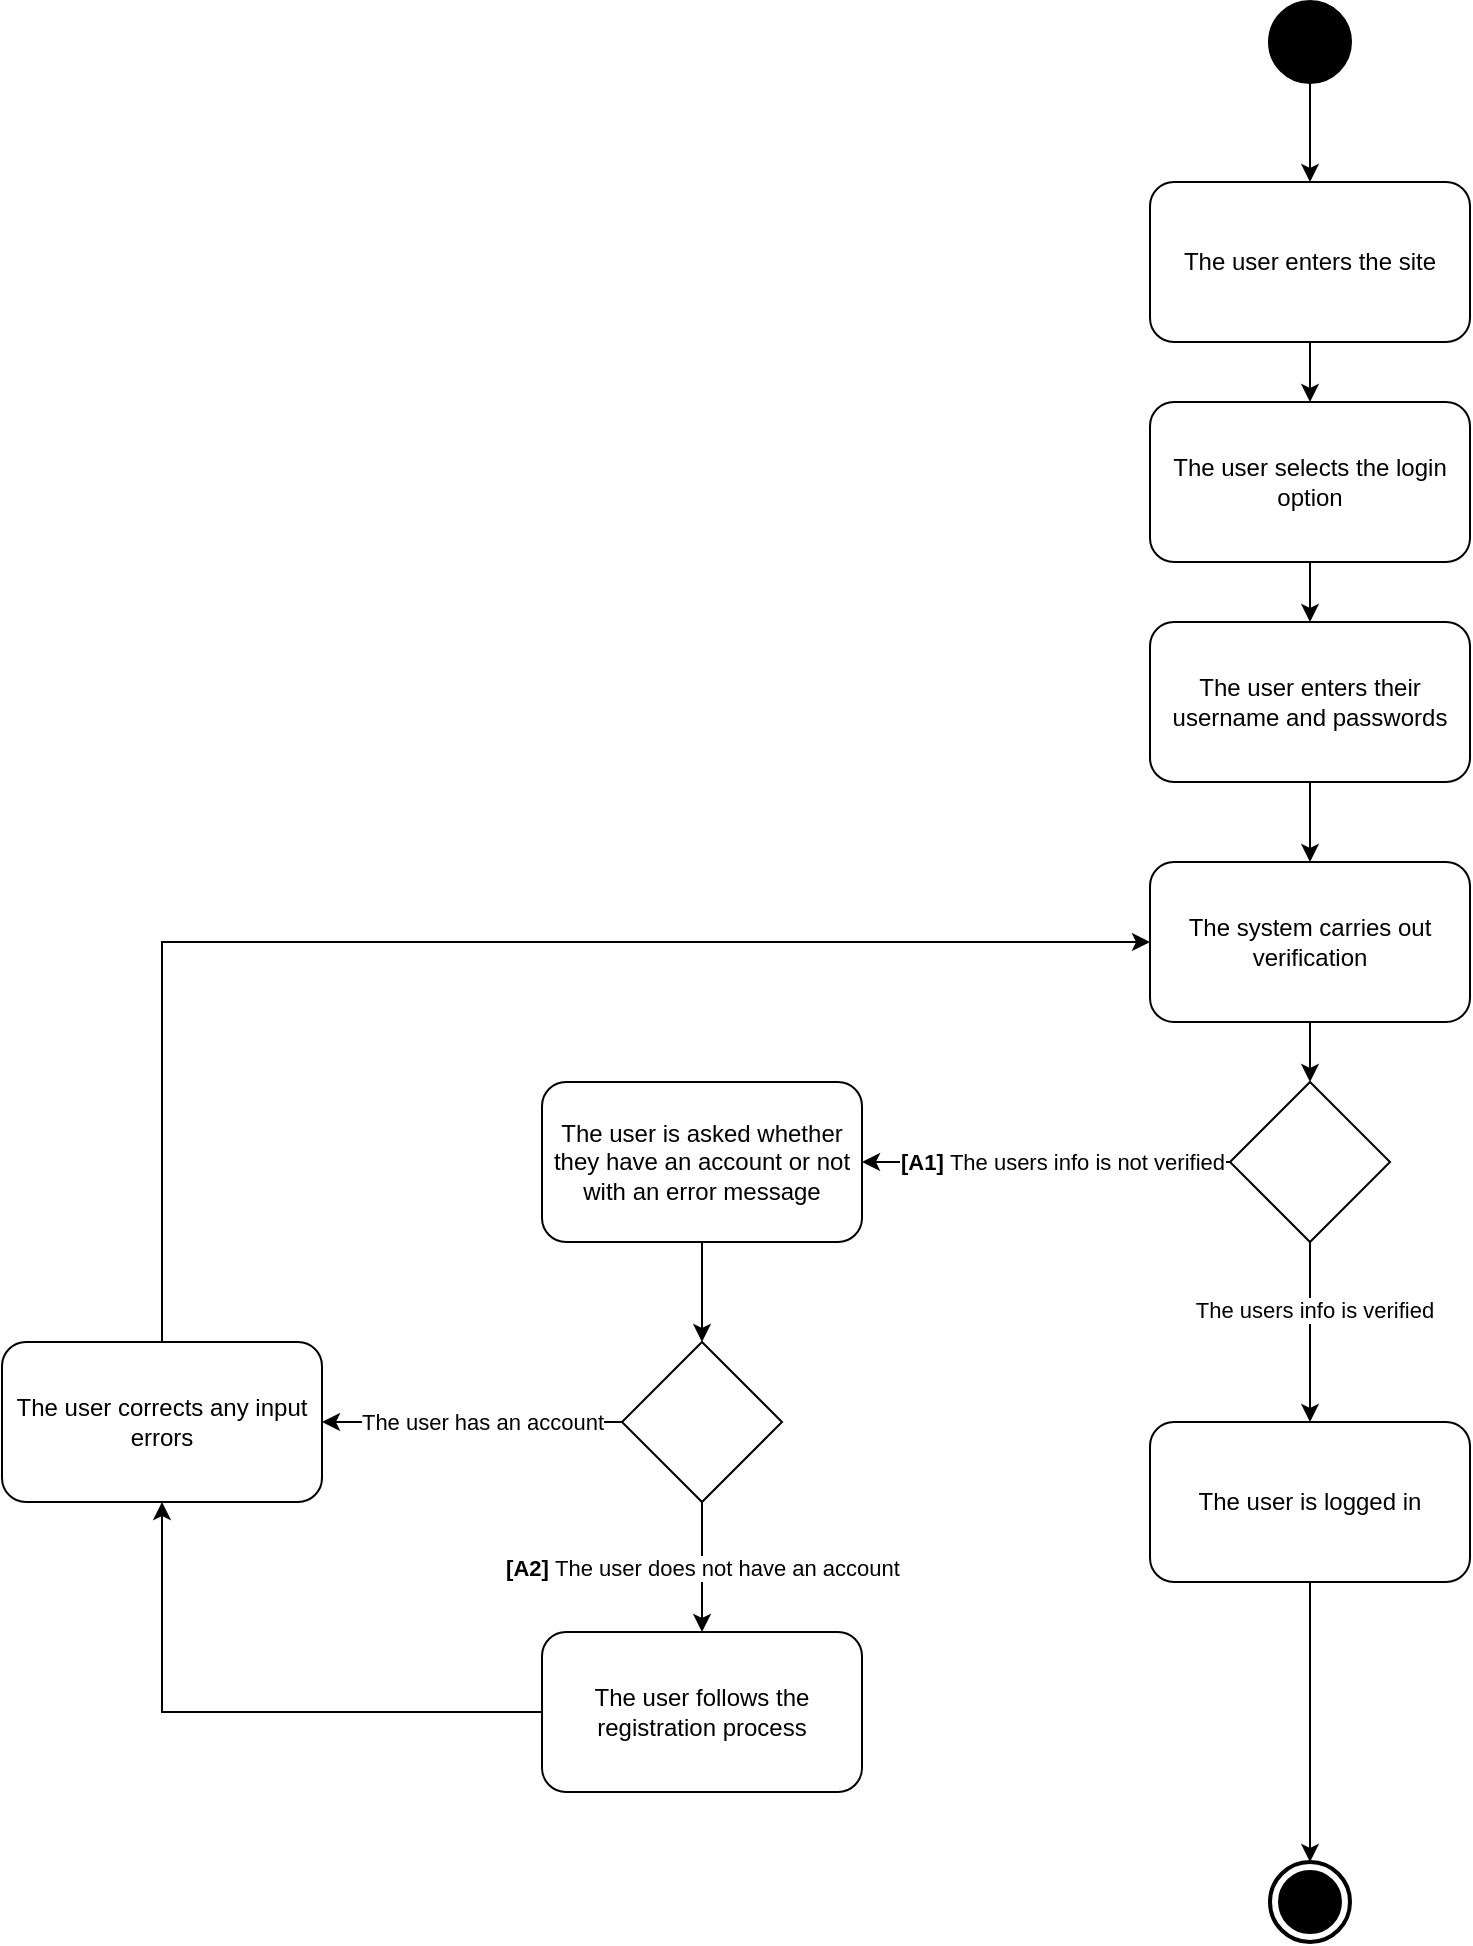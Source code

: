 <mxfile version="14.4.8" type="device"><diagram id="ry1O4fjeY_ao5sBdVQNd" name="Page-1"><mxGraphModel dx="2249" dy="1874" grid="1" gridSize="10" guides="1" tooltips="1" connect="1" arrows="1" fold="1" page="1" pageScale="1" pageWidth="827" pageHeight="1169" math="0" shadow="0"><root><mxCell id="0"/><mxCell id="1" parent="0"/><mxCell id="PzTuT8-EgUVka__vGIfg-26" style="edgeStyle=orthogonalEdgeStyle;rounded=0;orthogonalLoop=1;jettySize=auto;html=1;entryX=0.5;entryY=0;entryDx=0;entryDy=0;" parent="1" source="PzTuT8-EgUVka__vGIfg-2" target="PzTuT8-EgUVka__vGIfg-22" edge="1"><mxGeometry relative="1" as="geometry"/></mxCell><mxCell id="PzTuT8-EgUVka__vGIfg-2" value="The user is asked whether they have an account or not with an error message" style="shape=rect;html=1;rounded=1;whiteSpace=wrap;align=center;" parent="1" vertex="1"><mxGeometry x="30" y="230" width="160" height="80" as="geometry"/></mxCell><mxCell id="PzTuT8-EgUVka__vGIfg-25" style="edgeStyle=orthogonalEdgeStyle;rounded=0;orthogonalLoop=1;jettySize=auto;html=1;entryX=0;entryY=0.5;entryDx=0;entryDy=0;" parent="1" source="PzTuT8-EgUVka__vGIfg-3" target="PzTuT8-EgUVka__vGIfg-5" edge="1"><mxGeometry relative="1" as="geometry"><Array as="points"><mxPoint x="-160" y="160"/></Array></mxGeometry></mxCell><mxCell id="PzTuT8-EgUVka__vGIfg-3" value="The user corrects any input errors" style="shape=rect;html=1;rounded=1;whiteSpace=wrap;align=center;" parent="1" vertex="1"><mxGeometry x="-240" y="360" width="160" height="80" as="geometry"/></mxCell><mxCell id="PzTuT8-EgUVka__vGIfg-27" style="edgeStyle=orthogonalEdgeStyle;rounded=0;orthogonalLoop=1;jettySize=auto;html=1;entryX=0.5;entryY=0;entryDx=0;entryDy=0;entryPerimeter=0;" parent="1" source="PzTuT8-EgUVka__vGIfg-4" target="PzTuT8-EgUVka__vGIfg-9" edge="1"><mxGeometry relative="1" as="geometry"/></mxCell><mxCell id="PzTuT8-EgUVka__vGIfg-4" value="The user is logged in" style="shape=rect;html=1;rounded=1;whiteSpace=wrap;align=center;" parent="1" vertex="1"><mxGeometry x="334" y="400" width="160" height="80" as="geometry"/></mxCell><mxCell id="PzTuT8-EgUVka__vGIfg-16" style="edgeStyle=orthogonalEdgeStyle;rounded=0;orthogonalLoop=1;jettySize=auto;html=1;entryX=0.5;entryY=0;entryDx=0;entryDy=0;" parent="1" source="PzTuT8-EgUVka__vGIfg-5" target="PzTuT8-EgUVka__vGIfg-11" edge="1"><mxGeometry relative="1" as="geometry"/></mxCell><mxCell id="PzTuT8-EgUVka__vGIfg-5" value="The system carries out verification" style="shape=rect;html=1;rounded=1;whiteSpace=wrap;align=center;" parent="1" vertex="1"><mxGeometry x="334" y="120" width="160" height="80" as="geometry"/></mxCell><mxCell id="3qFumPOZHRAlxc4B_7SE-3" style="edgeStyle=orthogonalEdgeStyle;rounded=0;orthogonalLoop=1;jettySize=auto;html=1;entryX=0.5;entryY=0;entryDx=0;entryDy=0;" edge="1" parent="1" source="PzTuT8-EgUVka__vGIfg-6" target="PzTuT8-EgUVka__vGIfg-15"><mxGeometry relative="1" as="geometry"/></mxCell><mxCell id="PzTuT8-EgUVka__vGIfg-6" value="The user selects the login option" style="shape=rect;html=1;rounded=1;whiteSpace=wrap;align=center;" parent="1" vertex="1"><mxGeometry x="334" y="-110" width="160" height="80" as="geometry"/></mxCell><mxCell id="3qFumPOZHRAlxc4B_7SE-2" style="edgeStyle=orthogonalEdgeStyle;rounded=0;orthogonalLoop=1;jettySize=auto;html=1;entryX=0.5;entryY=0;entryDx=0;entryDy=0;" edge="1" parent="1" source="PzTuT8-EgUVka__vGIfg-7" target="PzTuT8-EgUVka__vGIfg-6"><mxGeometry relative="1" as="geometry"/></mxCell><mxCell id="PzTuT8-EgUVka__vGIfg-7" value="The user enters the site" style="shape=rect;html=1;rounded=1;whiteSpace=wrap;align=center;" parent="1" vertex="1"><mxGeometry x="334" y="-220" width="160" height="80" as="geometry"/></mxCell><mxCell id="3qFumPOZHRAlxc4B_7SE-1" style="edgeStyle=orthogonalEdgeStyle;rounded=0;orthogonalLoop=1;jettySize=auto;html=1;entryX=0.5;entryY=0;entryDx=0;entryDy=0;" edge="1" parent="1" source="PzTuT8-EgUVka__vGIfg-8" target="PzTuT8-EgUVka__vGIfg-7"><mxGeometry relative="1" as="geometry"/></mxCell><mxCell id="PzTuT8-EgUVka__vGIfg-8" value="" style="shape=ellipse;html=1;fillColor=#000000;strokeWidth=2;verticalLabelPosition=bottom;verticalAlignment=top;perimeter=ellipsePerimeter;" parent="1" vertex="1"><mxGeometry x="394" y="-310" width="40" height="40" as="geometry"/></mxCell><mxCell id="PzTuT8-EgUVka__vGIfg-9" value="" style="html=1;shape=mxgraph.sysml.actFinal;strokeWidth=2;verticalLabelPosition=bottom;verticalAlignment=top;" parent="1" vertex="1"><mxGeometry x="394" y="620" width="40" height="40" as="geometry"/></mxCell><mxCell id="PzTuT8-EgUVka__vGIfg-13" style="edgeStyle=orthogonalEdgeStyle;rounded=0;orthogonalLoop=1;jettySize=auto;html=1;entryX=1;entryY=0.5;entryDx=0;entryDy=0;" parent="1" source="PzTuT8-EgUVka__vGIfg-11" edge="1"><mxGeometry relative="1" as="geometry"><mxPoint x="190" y="270" as="targetPoint"/></mxGeometry></mxCell><mxCell id="PzTuT8-EgUVka__vGIfg-14" value="&lt;b&gt;[A1] &lt;/b&gt;The users info is not verified" style="edgeLabel;html=1;align=center;verticalAlign=middle;resizable=0;points=[];" parent="PzTuT8-EgUVka__vGIfg-13" vertex="1" connectable="0"><mxGeometry x="-0.261" y="-3" relative="1" as="geometry"><mxPoint x="-16" y="3" as="offset"/></mxGeometry></mxCell><mxCell id="PzTuT8-EgUVka__vGIfg-17" style="edgeStyle=orthogonalEdgeStyle;rounded=0;orthogonalLoop=1;jettySize=auto;html=1;" parent="1" source="PzTuT8-EgUVka__vGIfg-11" target="PzTuT8-EgUVka__vGIfg-4" edge="1"><mxGeometry relative="1" as="geometry"/></mxCell><mxCell id="PzTuT8-EgUVka__vGIfg-18" value="The users info is verified" style="edgeLabel;html=1;align=center;verticalAlign=middle;resizable=0;points=[];" parent="PzTuT8-EgUVka__vGIfg-17" vertex="1" connectable="0"><mxGeometry x="-0.244" y="2" relative="1" as="geometry"><mxPoint as="offset"/></mxGeometry></mxCell><mxCell id="PzTuT8-EgUVka__vGIfg-11" value="" style="rhombus;whiteSpace=wrap;html=1;" parent="1" vertex="1"><mxGeometry x="374" y="230" width="80" height="80" as="geometry"/></mxCell><mxCell id="3qFumPOZHRAlxc4B_7SE-4" style="edgeStyle=orthogonalEdgeStyle;rounded=0;orthogonalLoop=1;jettySize=auto;html=1;entryX=0.5;entryY=0;entryDx=0;entryDy=0;" edge="1" parent="1" source="PzTuT8-EgUVka__vGIfg-15" target="PzTuT8-EgUVka__vGIfg-5"><mxGeometry relative="1" as="geometry"/></mxCell><mxCell id="PzTuT8-EgUVka__vGIfg-15" value="The user enters their username and passwords" style="shape=rect;html=1;rounded=1;whiteSpace=wrap;align=center;" parent="1" vertex="1"><mxGeometry x="334" width="160" height="80" as="geometry"/></mxCell><mxCell id="PzTuT8-EgUVka__vGIfg-23" style="edgeStyle=orthogonalEdgeStyle;rounded=0;orthogonalLoop=1;jettySize=auto;html=1;" parent="1" source="PzTuT8-EgUVka__vGIfg-22" target="PzTuT8-EgUVka__vGIfg-3" edge="1"><mxGeometry relative="1" as="geometry"/></mxCell><mxCell id="PzTuT8-EgUVka__vGIfg-24" value="The user has an account" style="edgeLabel;html=1;align=center;verticalAlign=middle;resizable=0;points=[];" parent="PzTuT8-EgUVka__vGIfg-23" vertex="1" connectable="0"><mxGeometry x="-0.28" y="-1" relative="1" as="geometry"><mxPoint x="-16" y="1" as="offset"/></mxGeometry></mxCell><mxCell id="PzTuT8-EgUVka__vGIfg-29" value="[A2] &lt;span style=&quot;font-weight: normal&quot;&gt;The user does not have an account&lt;/span&gt;" style="edgeStyle=orthogonalEdgeStyle;rounded=0;orthogonalLoop=1;jettySize=auto;html=1;entryX=0.5;entryY=0;entryDx=0;entryDy=0;fontStyle=1" parent="1" source="PzTuT8-EgUVka__vGIfg-22" target="PzTuT8-EgUVka__vGIfg-28" edge="1"><mxGeometry relative="1" as="geometry"/></mxCell><mxCell id="PzTuT8-EgUVka__vGIfg-22" value="" style="rhombus;whiteSpace=wrap;html=1;" parent="1" vertex="1"><mxGeometry x="70" y="360" width="80" height="80" as="geometry"/></mxCell><mxCell id="PzTuT8-EgUVka__vGIfg-33" style="edgeStyle=orthogonalEdgeStyle;rounded=0;orthogonalLoop=1;jettySize=auto;html=1;entryX=0.5;entryY=1;entryDx=0;entryDy=0;" parent="1" source="PzTuT8-EgUVka__vGIfg-28" target="PzTuT8-EgUVka__vGIfg-3" edge="1"><mxGeometry relative="1" as="geometry"/></mxCell><mxCell id="PzTuT8-EgUVka__vGIfg-28" value="The user follows the registration process" style="shape=rect;html=1;rounded=1;whiteSpace=wrap;align=center;" parent="1" vertex="1"><mxGeometry x="30" y="505" width="160" height="80" as="geometry"/></mxCell></root></mxGraphModel></diagram></mxfile>